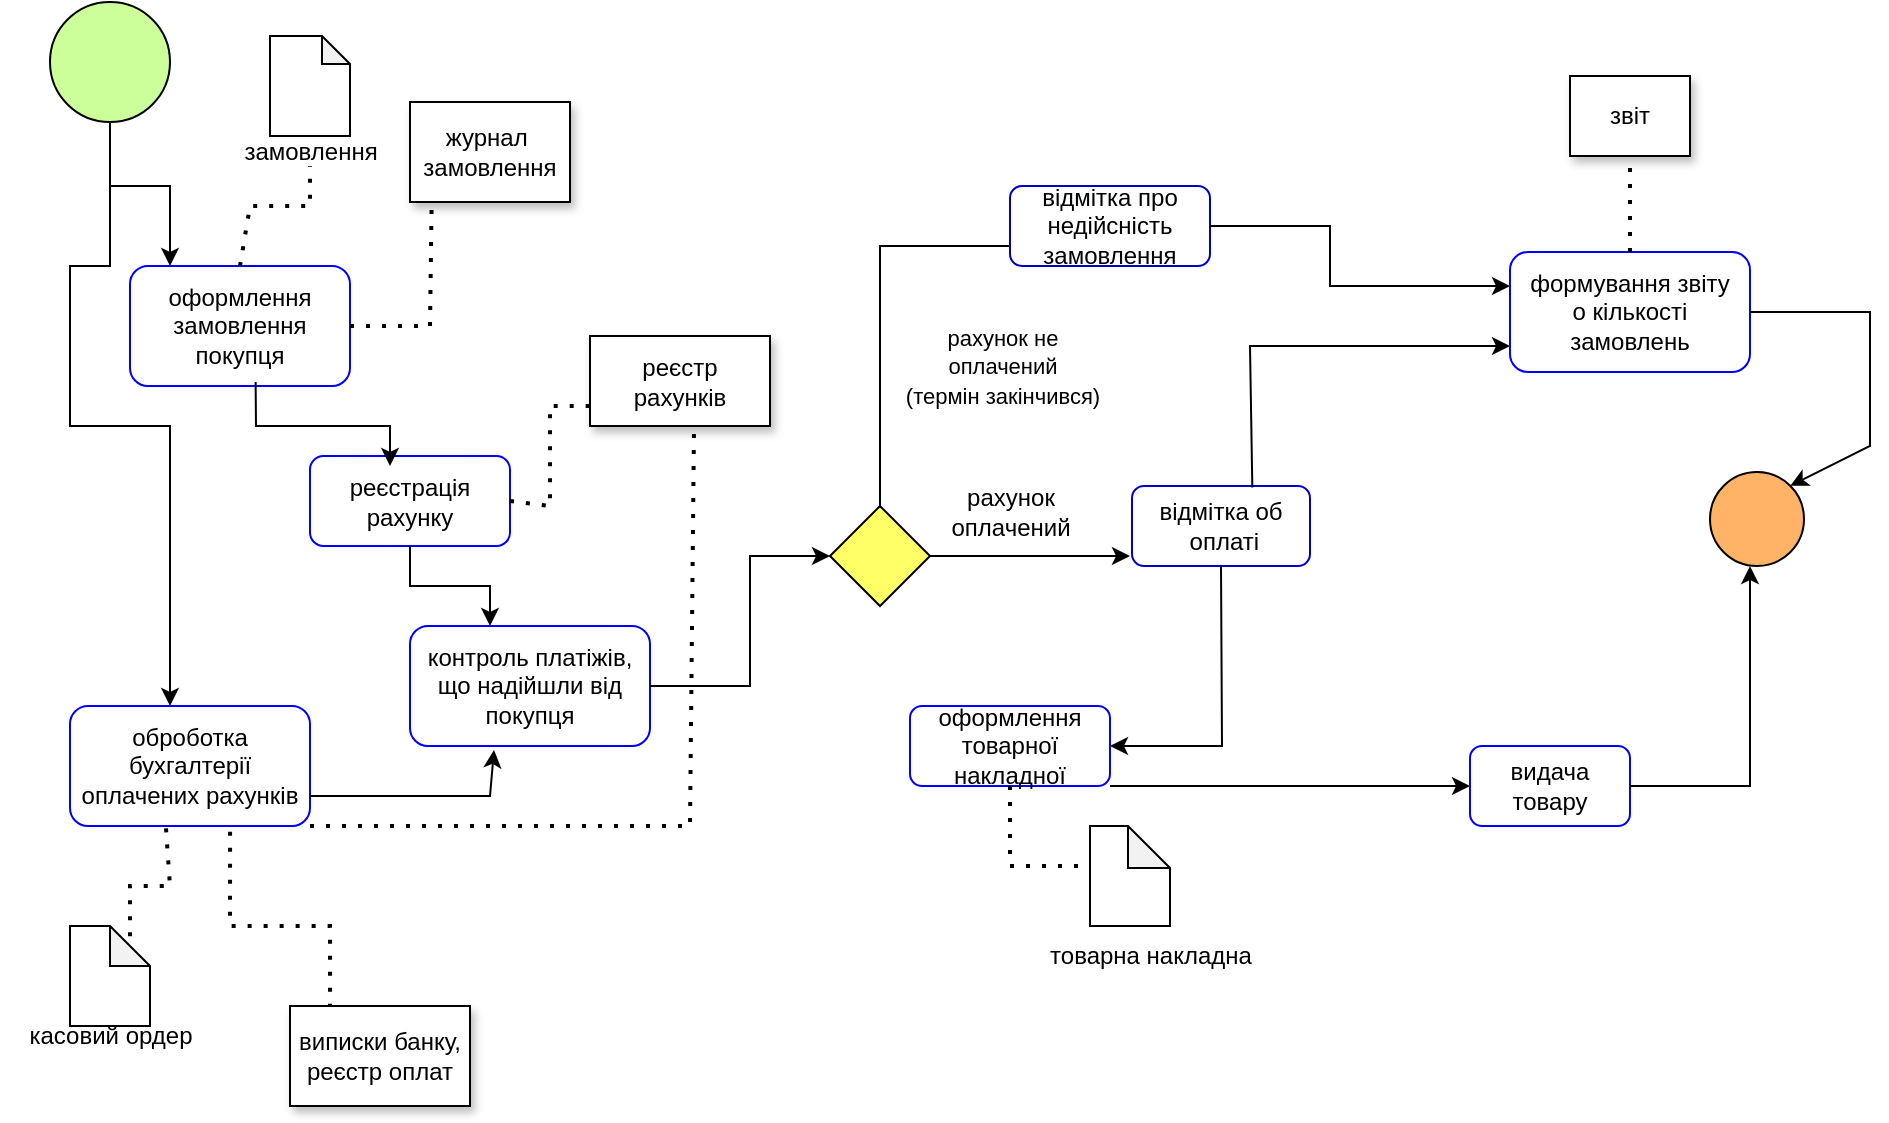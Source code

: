 <mxfile version="21.7.5" type="device">
  <diagram name="Страница — 1" id="-vDeeMiqj6R4WdK6f8e2">
    <mxGraphModel dx="-378" dy="614" grid="1" gridSize="10" guides="1" tooltips="1" connect="1" arrows="1" fold="1" page="1" pageScale="1" pageWidth="1654" pageHeight="1169" math="0" shadow="0">
      <root>
        <object label="" id="0">
          <mxCell />
        </object>
        <mxCell id="1" parent="0" />
        <mxCell id="UMPGcRD8A0DY5XGWmxC5-86" value="" style="ellipse;whiteSpace=wrap;html=1;aspect=fixed;fillColor=#CCFF99;" parent="1" vertex="1">
          <mxGeometry x="1940" y="358" width="60" height="60" as="geometry" />
        </mxCell>
        <mxCell id="UMPGcRD8A0DY5XGWmxC5-88" value="" style="endArrow=classic;html=1;rounded=0;exitX=0.5;exitY=1;exitDx=0;exitDy=0;" parent="1" source="UMPGcRD8A0DY5XGWmxC5-86" edge="1">
          <mxGeometry width="50" height="50" relative="1" as="geometry">
            <mxPoint x="2130" y="610" as="sourcePoint" />
            <mxPoint x="2000" y="490" as="targetPoint" />
            <Array as="points">
              <mxPoint x="1970" y="450" />
              <mxPoint x="2000" y="450" />
            </Array>
          </mxGeometry>
        </mxCell>
        <mxCell id="UMPGcRD8A0DY5XGWmxC5-89" value="оформлення замовлення покупця" style="rounded=1;whiteSpace=wrap;html=1;strokeColor=#0000FF;" parent="1" vertex="1">
          <mxGeometry x="1980" y="490" width="110" height="60" as="geometry" />
        </mxCell>
        <mxCell id="UMPGcRD8A0DY5XGWmxC5-90" value="" style="endArrow=none;dashed=1;html=1;dashPattern=1 3;strokeWidth=2;rounded=0;exitX=0.5;exitY=0;exitDx=0;exitDy=0;" parent="1" source="UMPGcRD8A0DY5XGWmxC5-89" edge="1">
          <mxGeometry width="50" height="50" relative="1" as="geometry">
            <mxPoint x="2130" y="610" as="sourcePoint" />
            <mxPoint x="2070" y="440" as="targetPoint" />
            <Array as="points">
              <mxPoint x="2040" y="460" />
              <mxPoint x="2070" y="460" />
            </Array>
          </mxGeometry>
        </mxCell>
        <mxCell id="UMPGcRD8A0DY5XGWmxC5-91" value="" style="shape=note;whiteSpace=wrap;html=1;backgroundOutline=1;darkOpacity=0.05;size=14;" parent="1" vertex="1">
          <mxGeometry x="2050" y="375" width="40" height="50" as="geometry" />
        </mxCell>
        <mxCell id="UMPGcRD8A0DY5XGWmxC5-92" value="замовлення" style="text;html=1;align=center;verticalAlign=middle;resizable=0;points=[];autosize=1;strokeColor=none;fillColor=none;" parent="1" vertex="1">
          <mxGeometry x="2025" y="418" width="90" height="30" as="geometry" />
        </mxCell>
        <mxCell id="UMPGcRD8A0DY5XGWmxC5-93" value="журнал&amp;nbsp;&lt;br&gt;замовлення" style="rounded=0;whiteSpace=wrap;html=1;shadow=1;" parent="1" vertex="1">
          <mxGeometry x="2120" y="408" width="80" height="50" as="geometry" />
        </mxCell>
        <mxCell id="UMPGcRD8A0DY5XGWmxC5-95" value="" style="endArrow=none;dashed=1;html=1;dashPattern=1 3;strokeWidth=2;rounded=0;exitX=1;exitY=0.5;exitDx=0;exitDy=0;entryX=0.135;entryY=1.04;entryDx=0;entryDy=0;entryPerimeter=0;" parent="1" source="UMPGcRD8A0DY5XGWmxC5-89" target="UMPGcRD8A0DY5XGWmxC5-93" edge="1">
          <mxGeometry width="50" height="50" relative="1" as="geometry">
            <mxPoint x="2130" y="610" as="sourcePoint" />
            <mxPoint x="2130" y="480" as="targetPoint" />
            <Array as="points">
              <mxPoint x="2130" y="520" />
            </Array>
          </mxGeometry>
        </mxCell>
        <mxCell id="UMPGcRD8A0DY5XGWmxC5-96" value="реєстрація&lt;br&gt;рахунку&lt;br&gt;" style="whiteSpace=wrap;html=1;rounded=1;strokeColor=#0000FF;" parent="1" vertex="1">
          <mxGeometry x="2070" y="585" width="100" height="45" as="geometry" />
        </mxCell>
        <mxCell id="UMPGcRD8A0DY5XGWmxC5-98" value="" style="endArrow=classic;html=1;rounded=0;exitX=0.571;exitY=0.967;exitDx=0;exitDy=0;exitPerimeter=0;entryX=0.4;entryY=0.111;entryDx=0;entryDy=0;entryPerimeter=0;" parent="1" source="UMPGcRD8A0DY5XGWmxC5-89" target="UMPGcRD8A0DY5XGWmxC5-96" edge="1">
          <mxGeometry width="50" height="50" relative="1" as="geometry">
            <mxPoint x="2130" y="610" as="sourcePoint" />
            <mxPoint x="2180" y="560" as="targetPoint" />
            <Array as="points">
              <mxPoint x="2043" y="570" />
              <mxPoint x="2110" y="570" />
            </Array>
          </mxGeometry>
        </mxCell>
        <mxCell id="UMPGcRD8A0DY5XGWmxC5-99" value="" style="endArrow=none;dashed=1;html=1;dashPattern=1 3;strokeWidth=2;rounded=0;exitX=1;exitY=0.5;exitDx=0;exitDy=0;" parent="1" source="UMPGcRD8A0DY5XGWmxC5-96" edge="1">
          <mxGeometry width="50" height="50" relative="1" as="geometry">
            <mxPoint x="2130" y="610" as="sourcePoint" />
            <mxPoint x="2210" y="560" as="targetPoint" />
            <Array as="points">
              <mxPoint x="2190" y="610" />
              <mxPoint x="2190" y="560" />
            </Array>
          </mxGeometry>
        </mxCell>
        <mxCell id="UMPGcRD8A0DY5XGWmxC5-100" value="реєстр &lt;br&gt;рахунків" style="rounded=0;whiteSpace=wrap;html=1;shadow=1;" parent="1" vertex="1">
          <mxGeometry x="2210" y="525" width="90" height="45" as="geometry" />
        </mxCell>
        <mxCell id="UMPGcRD8A0DY5XGWmxC5-101" value="контроль платіжів,&lt;br&gt;що надійшли від покупця" style="rounded=1;whiteSpace=wrap;html=1;strokeColor=#0000FF;" parent="1" vertex="1">
          <mxGeometry x="2120" y="670" width="120" height="60" as="geometry" />
        </mxCell>
        <mxCell id="UMPGcRD8A0DY5XGWmxC5-102" value="" style="endArrow=classic;html=1;rounded=0;exitX=0.5;exitY=1;exitDx=0;exitDy=0;" parent="1" source="UMPGcRD8A0DY5XGWmxC5-96" edge="1">
          <mxGeometry width="50" height="50" relative="1" as="geometry">
            <mxPoint x="2130" y="710" as="sourcePoint" />
            <mxPoint x="2160" y="670" as="targetPoint" />
            <Array as="points">
              <mxPoint x="2120" y="650" />
              <mxPoint x="2160" y="650" />
            </Array>
          </mxGeometry>
        </mxCell>
        <mxCell id="UMPGcRD8A0DY5XGWmxC5-103" value="" style="endArrow=classic;html=1;rounded=0;" parent="1" edge="1">
          <mxGeometry width="50" height="50" relative="1" as="geometry">
            <mxPoint x="1970" y="450" as="sourcePoint" />
            <mxPoint x="2000" y="710" as="targetPoint" />
            <Array as="points">
              <mxPoint x="1970" y="490" />
              <mxPoint x="1950" y="490" />
              <mxPoint x="1950" y="570" />
              <mxPoint x="2000" y="570" />
            </Array>
          </mxGeometry>
        </mxCell>
        <mxCell id="UMPGcRD8A0DY5XGWmxC5-104" value="оброботка бухгалтерії оплачених рахунків" style="rounded=1;whiteSpace=wrap;html=1;strokeColor=#0000FF;" parent="1" vertex="1">
          <mxGeometry x="1950" y="710" width="120" height="60" as="geometry" />
        </mxCell>
        <mxCell id="UMPGcRD8A0DY5XGWmxC5-105" value="" style="endArrow=classic;html=1;rounded=0;exitX=1;exitY=0.75;exitDx=0;exitDy=0;entryX=0.35;entryY=1.033;entryDx=0;entryDy=0;entryPerimeter=0;" parent="1" source="UMPGcRD8A0DY5XGWmxC5-104" target="UMPGcRD8A0DY5XGWmxC5-101" edge="1">
          <mxGeometry width="50" height="50" relative="1" as="geometry">
            <mxPoint x="2130" y="710" as="sourcePoint" />
            <mxPoint x="2180" y="660" as="targetPoint" />
            <Array as="points">
              <mxPoint x="2160" y="755" />
            </Array>
          </mxGeometry>
        </mxCell>
        <mxCell id="UMPGcRD8A0DY5XGWmxC5-107" value="" style="endArrow=none;dashed=1;html=1;dashPattern=1 3;strokeWidth=2;rounded=0;exitX=0.4;exitY=1.02;exitDx=0;exitDy=0;exitPerimeter=0;" parent="1" source="UMPGcRD8A0DY5XGWmxC5-104" edge="1">
          <mxGeometry width="50" height="50" relative="1" as="geometry">
            <mxPoint x="2130" y="810" as="sourcePoint" />
            <mxPoint x="1980" y="830" as="targetPoint" />
            <Array as="points">
              <mxPoint x="2000" y="800" />
              <mxPoint x="1980" y="800" />
            </Array>
          </mxGeometry>
        </mxCell>
        <mxCell id="UMPGcRD8A0DY5XGWmxC5-108" value="" style="shape=note;whiteSpace=wrap;html=1;backgroundOutline=1;darkOpacity=0.05;size=20;" parent="1" vertex="1">
          <mxGeometry x="1950" y="820" width="40" height="50" as="geometry" />
        </mxCell>
        <mxCell id="UMPGcRD8A0DY5XGWmxC5-109" value="касовий ордер" style="text;html=1;align=center;verticalAlign=middle;resizable=0;points=[];autosize=1;strokeColor=none;fillColor=none;" parent="1" vertex="1">
          <mxGeometry x="1915" y="860" width="110" height="30" as="geometry" />
        </mxCell>
        <mxCell id="UMPGcRD8A0DY5XGWmxC5-110" value="" style="endArrow=none;dashed=1;html=1;dashPattern=1 3;strokeWidth=2;rounded=0;exitX=0.667;exitY=1.047;exitDx=0;exitDy=0;exitPerimeter=0;" parent="1" source="UMPGcRD8A0DY5XGWmxC5-104" edge="1">
          <mxGeometry width="50" height="50" relative="1" as="geometry">
            <mxPoint x="2130" y="810" as="sourcePoint" />
            <mxPoint x="2080" y="860" as="targetPoint" />
            <Array as="points">
              <mxPoint x="2030" y="820" />
              <mxPoint x="2080" y="820" />
            </Array>
          </mxGeometry>
        </mxCell>
        <mxCell id="UMPGcRD8A0DY5XGWmxC5-112" value="виписки банку,&lt;br&gt;реєстр оплат" style="whiteSpace=wrap;html=1;shadow=1;" parent="1" vertex="1">
          <mxGeometry x="2060" y="860" width="90" height="50" as="geometry" />
        </mxCell>
        <mxCell id="UMPGcRD8A0DY5XGWmxC5-113" value="" style="endArrow=none;dashed=1;html=1;dashPattern=1 3;strokeWidth=2;rounded=0;exitX=1;exitY=1;exitDx=0;exitDy=0;entryX=0.578;entryY=0.973;entryDx=0;entryDy=0;entryPerimeter=0;" parent="1" source="UMPGcRD8A0DY5XGWmxC5-104" target="UMPGcRD8A0DY5XGWmxC5-100" edge="1">
          <mxGeometry width="50" height="50" relative="1" as="geometry">
            <mxPoint x="2130" y="710" as="sourcePoint" />
            <mxPoint x="2260" y="580" as="targetPoint" />
            <Array as="points">
              <mxPoint x="2120" y="770" />
              <mxPoint x="2260" y="770" />
            </Array>
          </mxGeometry>
        </mxCell>
        <mxCell id="UMPGcRD8A0DY5XGWmxC5-114" value="" style="endArrow=classic;html=1;rounded=0;exitX=1;exitY=0.5;exitDx=0;exitDy=0;entryX=0;entryY=0.5;entryDx=0;entryDy=0;" parent="1" source="UMPGcRD8A0DY5XGWmxC5-101" target="UMPGcRD8A0DY5XGWmxC5-115" edge="1">
          <mxGeometry width="50" height="50" relative="1" as="geometry">
            <mxPoint x="2130" y="710" as="sourcePoint" />
            <mxPoint x="2330" y="640" as="targetPoint" />
            <Array as="points">
              <mxPoint x="2290" y="700" />
              <mxPoint x="2290" y="635" />
            </Array>
          </mxGeometry>
        </mxCell>
        <mxCell id="UMPGcRD8A0DY5XGWmxC5-115" value="" style="rhombus;whiteSpace=wrap;html=1;fillColor=#FFFF66;" parent="1" vertex="1">
          <mxGeometry x="2330" y="610" width="50" height="50" as="geometry" />
        </mxCell>
        <mxCell id="UMPGcRD8A0DY5XGWmxC5-116" value="" style="endArrow=classic;html=1;rounded=0;exitX=0.5;exitY=0;exitDx=0;exitDy=0;" parent="1" source="UMPGcRD8A0DY5XGWmxC5-115" edge="1">
          <mxGeometry width="50" height="50" relative="1" as="geometry">
            <mxPoint x="2130" y="710" as="sourcePoint" />
            <mxPoint x="2440" y="480" as="targetPoint" />
            <Array as="points">
              <mxPoint x="2355" y="480" />
            </Array>
          </mxGeometry>
        </mxCell>
        <mxCell id="UMPGcRD8A0DY5XGWmxC5-117" value="&lt;font style=&quot;font-size: 11px;&quot;&gt;рахунок не &lt;br&gt;оплачений&lt;br&gt;(термін закінчився)&lt;/font&gt;" style="text;html=1;align=center;verticalAlign=middle;resizable=0;points=[];autosize=1;strokeColor=none;fillColor=none;" parent="1" vertex="1">
          <mxGeometry x="2356" y="510" width="120" height="60" as="geometry" />
        </mxCell>
        <mxCell id="UMPGcRD8A0DY5XGWmxC5-118" value="відмітка про&lt;br&gt;недійсність замовлення" style="rounded=1;whiteSpace=wrap;html=1;shadow=0;strokeColor=#0000CC;" parent="1" vertex="1">
          <mxGeometry x="2420" y="450" width="100" height="40" as="geometry" />
        </mxCell>
        <mxCell id="UMPGcRD8A0DY5XGWmxC5-119" value="" style="endArrow=classic;html=1;rounded=0;exitX=1;exitY=0.5;exitDx=0;exitDy=0;" parent="1" source="UMPGcRD8A0DY5XGWmxC5-115" edge="1">
          <mxGeometry width="50" height="50" relative="1" as="geometry">
            <mxPoint x="2280" y="610" as="sourcePoint" />
            <mxPoint x="2480" y="635" as="targetPoint" />
          </mxGeometry>
        </mxCell>
        <mxCell id="UMPGcRD8A0DY5XGWmxC5-120" value="рахунок &lt;br&gt;оплачений" style="text;html=1;align=center;verticalAlign=middle;resizable=0;points=[];autosize=1;strokeColor=none;fillColor=none;" parent="1" vertex="1">
          <mxGeometry x="2380" y="593" width="80" height="40" as="geometry" />
        </mxCell>
        <mxCell id="UMPGcRD8A0DY5XGWmxC5-121" value="відмітка об&lt;br&gt;&amp;nbsp;оплаті" style="rounded=1;whiteSpace=wrap;html=1;strokeColor=#0000CC;" parent="1" vertex="1">
          <mxGeometry x="2481" y="600" width="89" height="40" as="geometry" />
        </mxCell>
        <mxCell id="UMPGcRD8A0DY5XGWmxC5-122" value="" style="endArrow=classic;html=1;rounded=0;exitX=0.5;exitY=1;exitDx=0;exitDy=0;" parent="1" source="UMPGcRD8A0DY5XGWmxC5-121" edge="1">
          <mxGeometry width="50" height="50" relative="1" as="geometry">
            <mxPoint x="2280" y="620" as="sourcePoint" />
            <mxPoint x="2470" y="730" as="targetPoint" />
            <Array as="points">
              <mxPoint x="2526" y="730" />
            </Array>
          </mxGeometry>
        </mxCell>
        <mxCell id="UMPGcRD8A0DY5XGWmxC5-123" value="оформлення&lt;br&gt;товарної накладної" style="rounded=1;whiteSpace=wrap;html=1;strokeColor=#0000FF;" parent="1" vertex="1">
          <mxGeometry x="2370" y="710" width="100" height="40" as="geometry" />
        </mxCell>
        <mxCell id="UMPGcRD8A0DY5XGWmxC5-124" value="" style="endArrow=none;dashed=1;html=1;dashPattern=1 3;strokeWidth=2;rounded=0;exitX=0.5;exitY=1;exitDx=0;exitDy=0;" parent="1" source="UMPGcRD8A0DY5XGWmxC5-123" edge="1">
          <mxGeometry width="50" height="50" relative="1" as="geometry">
            <mxPoint x="2280" y="620" as="sourcePoint" />
            <mxPoint x="2460" y="790" as="targetPoint" />
            <Array as="points">
              <mxPoint x="2420" y="790" />
            </Array>
          </mxGeometry>
        </mxCell>
        <mxCell id="UMPGcRD8A0DY5XGWmxC5-125" value="" style="shape=note;whiteSpace=wrap;html=1;backgroundOutline=1;darkOpacity=0.05;size=21;" parent="1" vertex="1">
          <mxGeometry x="2460" y="770" width="40" height="50" as="geometry" />
        </mxCell>
        <mxCell id="UMPGcRD8A0DY5XGWmxC5-126" value="товарна накладна" style="text;html=1;align=center;verticalAlign=middle;resizable=0;points=[];autosize=1;strokeColor=none;fillColor=none;" parent="1" vertex="1">
          <mxGeometry x="2430" y="820" width="120" height="30" as="geometry" />
        </mxCell>
        <mxCell id="UMPGcRD8A0DY5XGWmxC5-127" value="" style="endArrow=classic;html=1;rounded=0;exitX=1;exitY=1;exitDx=0;exitDy=0;" parent="1" source="UMPGcRD8A0DY5XGWmxC5-123" edge="1">
          <mxGeometry width="50" height="50" relative="1" as="geometry">
            <mxPoint x="2280" y="620" as="sourcePoint" />
            <mxPoint x="2650" y="750" as="targetPoint" />
          </mxGeometry>
        </mxCell>
        <mxCell id="UMPGcRD8A0DY5XGWmxC5-128" value="видача товару" style="rounded=1;whiteSpace=wrap;html=1;strokeColor=#0000FF;" parent="1" vertex="1">
          <mxGeometry x="2650" y="730" width="80" height="40" as="geometry" />
        </mxCell>
        <mxCell id="UMPGcRD8A0DY5XGWmxC5-130" value="" style="endArrow=classic;html=1;rounded=0;exitX=0.676;exitY=0.02;exitDx=0;exitDy=0;exitPerimeter=0;" parent="1" source="UMPGcRD8A0DY5XGWmxC5-121" edge="1">
          <mxGeometry width="50" height="50" relative="1" as="geometry">
            <mxPoint x="2280" y="520" as="sourcePoint" />
            <mxPoint x="2670" y="530" as="targetPoint" />
            <Array as="points">
              <mxPoint x="2540" y="530" />
            </Array>
          </mxGeometry>
        </mxCell>
        <mxCell id="UMPGcRD8A0DY5XGWmxC5-132" value="" style="endArrow=classic;html=1;rounded=0;exitX=1;exitY=0.5;exitDx=0;exitDy=0;" parent="1" source="UMPGcRD8A0DY5XGWmxC5-118" edge="1">
          <mxGeometry width="50" height="50" relative="1" as="geometry">
            <mxPoint x="2280" y="520" as="sourcePoint" />
            <mxPoint x="2670" y="500" as="targetPoint" />
            <Array as="points">
              <mxPoint x="2580" y="470" />
              <mxPoint x="2580" y="500" />
            </Array>
          </mxGeometry>
        </mxCell>
        <mxCell id="UMPGcRD8A0DY5XGWmxC5-134" value="формування звіту&lt;br&gt;о кількості замовлень" style="rounded=1;whiteSpace=wrap;html=1;strokeColor=#0000FF;" parent="1" vertex="1">
          <mxGeometry x="2670" y="483" width="120" height="60" as="geometry" />
        </mxCell>
        <mxCell id="UMPGcRD8A0DY5XGWmxC5-135" value="" style="endArrow=none;dashed=1;html=1;dashPattern=1 3;strokeWidth=2;rounded=0;exitX=0.5;exitY=0;exitDx=0;exitDy=0;" parent="1" source="UMPGcRD8A0DY5XGWmxC5-134" edge="1">
          <mxGeometry width="50" height="50" relative="1" as="geometry">
            <mxPoint x="2430" y="620" as="sourcePoint" />
            <mxPoint x="2730" y="430" as="targetPoint" />
          </mxGeometry>
        </mxCell>
        <mxCell id="UMPGcRD8A0DY5XGWmxC5-136" value="звіт" style="whiteSpace=wrap;html=1;shadow=1;" parent="1" vertex="1">
          <mxGeometry x="2700" y="395" width="60" height="40" as="geometry" />
        </mxCell>
        <mxCell id="UMPGcRD8A0DY5XGWmxC5-137" value="" style="endArrow=classic;html=1;rounded=0;exitX=1;exitY=0.5;exitDx=0;exitDy=0;" parent="1" source="UMPGcRD8A0DY5XGWmxC5-128" edge="1">
          <mxGeometry width="50" height="50" relative="1" as="geometry">
            <mxPoint x="2790" y="760" as="sourcePoint" />
            <mxPoint x="2790" y="640" as="targetPoint" />
            <Array as="points">
              <mxPoint x="2790" y="750" />
            </Array>
          </mxGeometry>
        </mxCell>
        <mxCell id="UMPGcRD8A0DY5XGWmxC5-138" value="" style="ellipse;whiteSpace=wrap;html=1;aspect=fixed;fillColor=#FFB366;" parent="1" vertex="1">
          <mxGeometry x="2770" y="593" width="47" height="47" as="geometry" />
        </mxCell>
        <mxCell id="UMPGcRD8A0DY5XGWmxC5-139" value="" style="endArrow=classic;html=1;rounded=0;exitX=1;exitY=0.5;exitDx=0;exitDy=0;entryX=1;entryY=0;entryDx=0;entryDy=0;" parent="1" source="UMPGcRD8A0DY5XGWmxC5-134" target="UMPGcRD8A0DY5XGWmxC5-138" edge="1">
          <mxGeometry width="50" height="50" relative="1" as="geometry">
            <mxPoint x="2430" y="620" as="sourcePoint" />
            <mxPoint x="2850" y="660" as="targetPoint" />
            <Array as="points">
              <mxPoint x="2850" y="513" />
              <mxPoint x="2850" y="580" />
            </Array>
          </mxGeometry>
        </mxCell>
      </root>
    </mxGraphModel>
  </diagram>
</mxfile>
